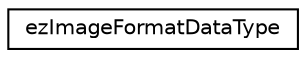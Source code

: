 digraph "Graphical Class Hierarchy"
{
 // LATEX_PDF_SIZE
  edge [fontname="Helvetica",fontsize="10",labelfontname="Helvetica",labelfontsize="10"];
  node [fontname="Helvetica",fontsize="10",shape=record];
  rankdir="LR";
  Node0 [label="ezImageFormatDataType",height=0.2,width=0.4,color="black", fillcolor="white", style="filled",URL="$d6/da3/structez_image_format_data_type.htm",tooltip="Enum describing the channel type of an image format."];
}

